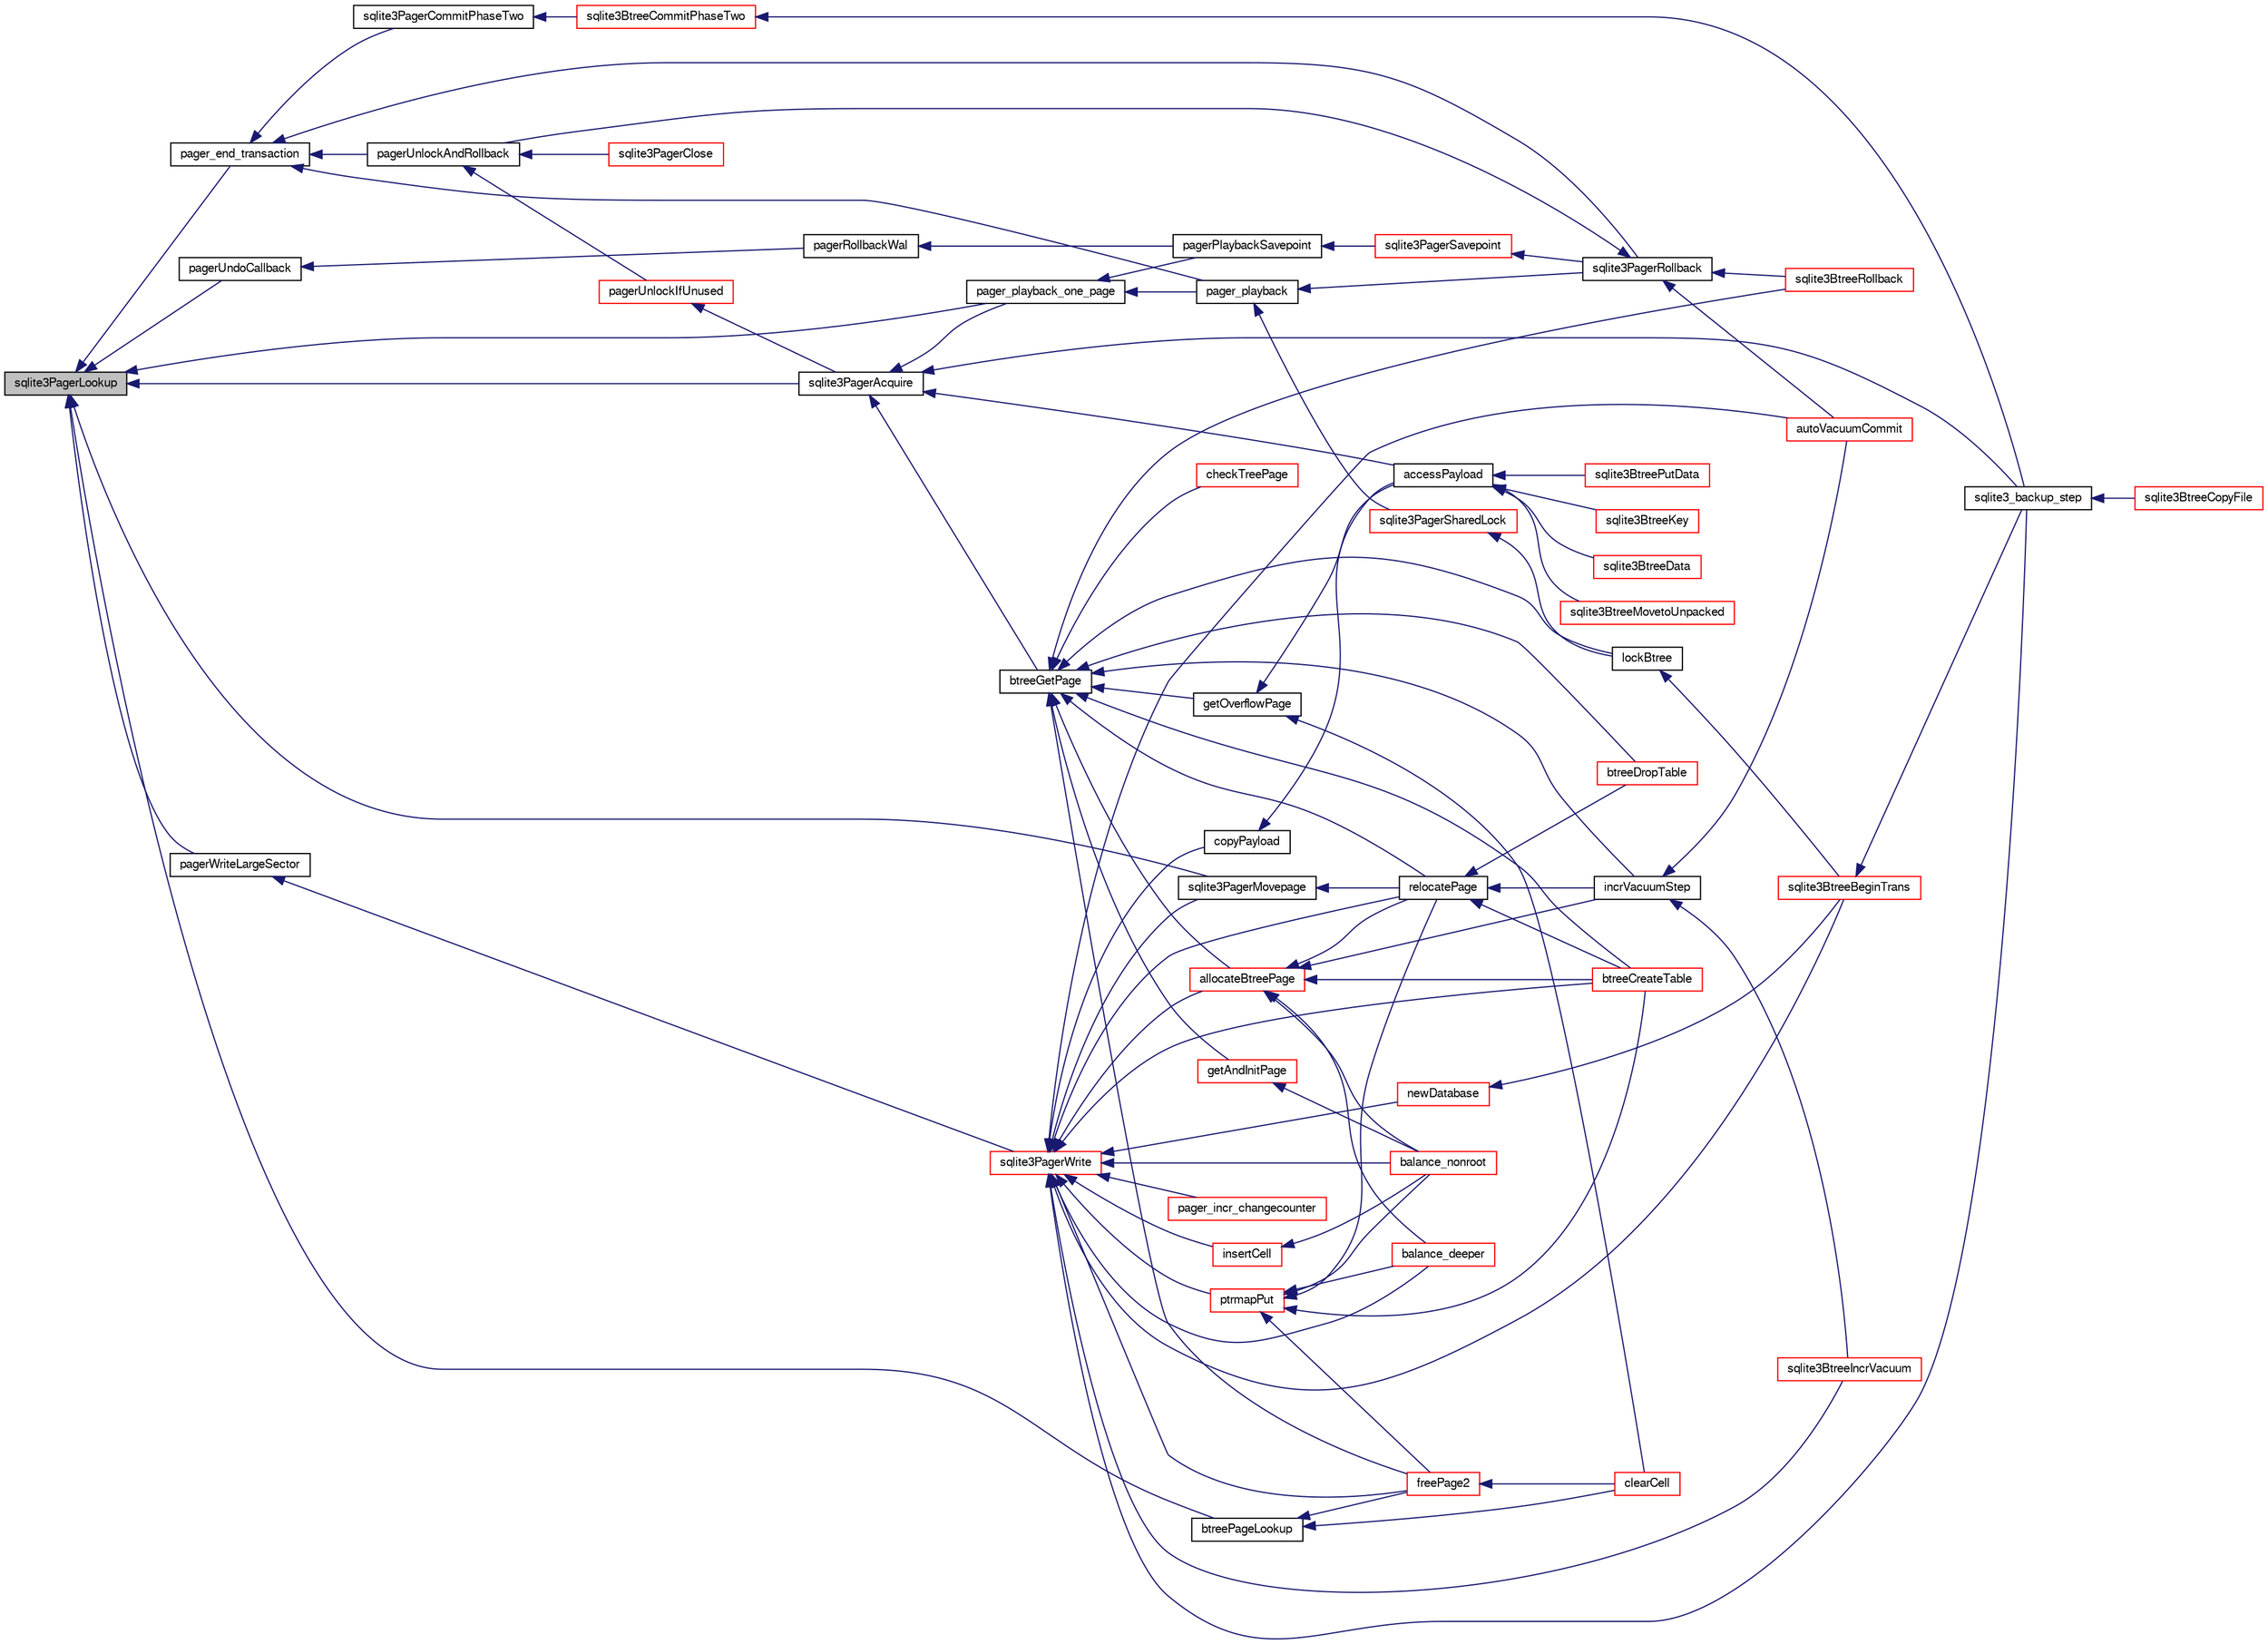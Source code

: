 digraph "sqlite3PagerLookup"
{
  edge [fontname="FreeSans",fontsize="10",labelfontname="FreeSans",labelfontsize="10"];
  node [fontname="FreeSans",fontsize="10",shape=record];
  rankdir="LR";
  Node630697 [label="sqlite3PagerLookup",height=0.2,width=0.4,color="black", fillcolor="grey75", style="filled", fontcolor="black"];
  Node630697 -> Node630698 [dir="back",color="midnightblue",fontsize="10",style="solid",fontname="FreeSans"];
  Node630698 [label="pager_end_transaction",height=0.2,width=0.4,color="black", fillcolor="white", style="filled",URL="$sqlite3_8c.html#a0814e2cfab386b1e3ba74528870339fe"];
  Node630698 -> Node630699 [dir="back",color="midnightblue",fontsize="10",style="solid",fontname="FreeSans"];
  Node630699 [label="pagerUnlockAndRollback",height=0.2,width=0.4,color="black", fillcolor="white", style="filled",URL="$sqlite3_8c.html#a02d96b7bf62c3b13ba905d168914518c"];
  Node630699 -> Node630700 [dir="back",color="midnightblue",fontsize="10",style="solid",fontname="FreeSans"];
  Node630700 [label="sqlite3PagerClose",height=0.2,width=0.4,color="red", fillcolor="white", style="filled",URL="$sqlite3_8c.html#af94b1f96b60689fd09422cce2c85f53f"];
  Node630699 -> Node630973 [dir="back",color="midnightblue",fontsize="10",style="solid",fontname="FreeSans"];
  Node630973 [label="pagerUnlockIfUnused",height=0.2,width=0.4,color="red", fillcolor="white", style="filled",URL="$sqlite3_8c.html#abf547f4276efb6f10262f7fde1e4d065"];
  Node630973 -> Node630974 [dir="back",color="midnightblue",fontsize="10",style="solid",fontname="FreeSans"];
  Node630974 [label="sqlite3PagerAcquire",height=0.2,width=0.4,color="black", fillcolor="white", style="filled",URL="$sqlite3_8c.html#a22a53daafd2bd778cda390312651f994"];
  Node630974 -> Node630975 [dir="back",color="midnightblue",fontsize="10",style="solid",fontname="FreeSans"];
  Node630975 [label="pager_playback_one_page",height=0.2,width=0.4,color="black", fillcolor="white", style="filled",URL="$sqlite3_8c.html#adfca1dee9939482792fe2b4ed982d00e"];
  Node630975 -> Node630976 [dir="back",color="midnightblue",fontsize="10",style="solid",fontname="FreeSans"];
  Node630976 [label="pager_playback",height=0.2,width=0.4,color="black", fillcolor="white", style="filled",URL="$sqlite3_8c.html#a9d9a750a9fc76eb4b668c8a16b164a65"];
  Node630976 -> Node630977 [dir="back",color="midnightblue",fontsize="10",style="solid",fontname="FreeSans"];
  Node630977 [label="sqlite3PagerSharedLock",height=0.2,width=0.4,color="red", fillcolor="white", style="filled",URL="$sqlite3_8c.html#a58c197b629fb6eaacf96c7add57c70df"];
  Node630977 -> Node630979 [dir="back",color="midnightblue",fontsize="10",style="solid",fontname="FreeSans"];
  Node630979 [label="lockBtree",height=0.2,width=0.4,color="black", fillcolor="white", style="filled",URL="$sqlite3_8c.html#a5b808194d3178be15705a420265cee9d"];
  Node630979 -> Node630980 [dir="back",color="midnightblue",fontsize="10",style="solid",fontname="FreeSans"];
  Node630980 [label="sqlite3BtreeBeginTrans",height=0.2,width=0.4,color="red", fillcolor="white", style="filled",URL="$sqlite3_8c.html#a52d6706df15c67c22aa7d0e290c16bf5"];
  Node630980 -> Node630915 [dir="back",color="midnightblue",fontsize="10",style="solid",fontname="FreeSans"];
  Node630915 [label="sqlite3_backup_step",height=0.2,width=0.4,color="black", fillcolor="white", style="filled",URL="$sqlite3_8h.html#a1699b75e98d082eebc465a9e64c35269"];
  Node630915 -> Node630916 [dir="back",color="midnightblue",fontsize="10",style="solid",fontname="FreeSans"];
  Node630916 [label="sqlite3BtreeCopyFile",height=0.2,width=0.4,color="red", fillcolor="white", style="filled",URL="$sqlite3_8c.html#a4d9e19a79f0d5c1dfcef0bd137ae83f9"];
  Node630976 -> Node630982 [dir="back",color="midnightblue",fontsize="10",style="solid",fontname="FreeSans"];
  Node630982 [label="sqlite3PagerRollback",height=0.2,width=0.4,color="black", fillcolor="white", style="filled",URL="$sqlite3_8c.html#afdd2ecbb97b7a716892ff6bd10c7dfd0"];
  Node630982 -> Node630699 [dir="back",color="midnightblue",fontsize="10",style="solid",fontname="FreeSans"];
  Node630982 -> Node630983 [dir="back",color="midnightblue",fontsize="10",style="solid",fontname="FreeSans"];
  Node630983 [label="autoVacuumCommit",height=0.2,width=0.4,color="red", fillcolor="white", style="filled",URL="$sqlite3_8c.html#a809d22c6311135ae3048adf41febaef0"];
  Node630982 -> Node630987 [dir="back",color="midnightblue",fontsize="10",style="solid",fontname="FreeSans"];
  Node630987 [label="sqlite3BtreeRollback",height=0.2,width=0.4,color="red", fillcolor="white", style="filled",URL="$sqlite3_8c.html#a317473acdafdd688385c8954f09de186"];
  Node630975 -> Node630988 [dir="back",color="midnightblue",fontsize="10",style="solid",fontname="FreeSans"];
  Node630988 [label="pagerPlaybackSavepoint",height=0.2,width=0.4,color="black", fillcolor="white", style="filled",URL="$sqlite3_8c.html#aedf76c3b6661c4244cc3e2c5464fd12e"];
  Node630988 -> Node630989 [dir="back",color="midnightblue",fontsize="10",style="solid",fontname="FreeSans"];
  Node630989 [label="sqlite3PagerSavepoint",height=0.2,width=0.4,color="red", fillcolor="white", style="filled",URL="$sqlite3_8c.html#a8b5f1920b6a8b564a47e243868f2c8d4"];
  Node630989 -> Node630982 [dir="back",color="midnightblue",fontsize="10",style="solid",fontname="FreeSans"];
  Node630974 -> Node630992 [dir="back",color="midnightblue",fontsize="10",style="solid",fontname="FreeSans"];
  Node630992 [label="btreeGetPage",height=0.2,width=0.4,color="black", fillcolor="white", style="filled",URL="$sqlite3_8c.html#ac59679e30ceb0190614fbd19a7feb6de"];
  Node630992 -> Node630993 [dir="back",color="midnightblue",fontsize="10",style="solid",fontname="FreeSans"];
  Node630993 [label="getAndInitPage",height=0.2,width=0.4,color="red", fillcolor="white", style="filled",URL="$sqlite3_8c.html#ae85122d12808231a8d58459440a405ab"];
  Node630993 -> Node631015 [dir="back",color="midnightblue",fontsize="10",style="solid",fontname="FreeSans"];
  Node631015 [label="balance_nonroot",height=0.2,width=0.4,color="red", fillcolor="white", style="filled",URL="$sqlite3_8c.html#a513ba5c0beb3462a4b60064469f1539d"];
  Node630992 -> Node630979 [dir="back",color="midnightblue",fontsize="10",style="solid",fontname="FreeSans"];
  Node630992 -> Node631022 [dir="back",color="midnightblue",fontsize="10",style="solid",fontname="FreeSans"];
  Node631022 [label="relocatePage",height=0.2,width=0.4,color="black", fillcolor="white", style="filled",URL="$sqlite3_8c.html#af8fb5934ff87b02845c89350c57fd2bc"];
  Node631022 -> Node631023 [dir="back",color="midnightblue",fontsize="10",style="solid",fontname="FreeSans"];
  Node631023 [label="incrVacuumStep",height=0.2,width=0.4,color="black", fillcolor="white", style="filled",URL="$sqlite3_8c.html#a68a85130a567f1700dc0907ec9227892"];
  Node631023 -> Node631024 [dir="back",color="midnightblue",fontsize="10",style="solid",fontname="FreeSans"];
  Node631024 [label="sqlite3BtreeIncrVacuum",height=0.2,width=0.4,color="red", fillcolor="white", style="filled",URL="$sqlite3_8c.html#a0b4c98acfd785fc6d5dc5c3237030318"];
  Node631023 -> Node630983 [dir="back",color="midnightblue",fontsize="10",style="solid",fontname="FreeSans"];
  Node631022 -> Node631025 [dir="back",color="midnightblue",fontsize="10",style="solid",fontname="FreeSans"];
  Node631025 [label="btreeCreateTable",height=0.2,width=0.4,color="red", fillcolor="white", style="filled",URL="$sqlite3_8c.html#a48e09eaac366a6b585edd02553872954"];
  Node631022 -> Node631020 [dir="back",color="midnightblue",fontsize="10",style="solid",fontname="FreeSans"];
  Node631020 [label="btreeDropTable",height=0.2,width=0.4,color="red", fillcolor="white", style="filled",URL="$sqlite3_8c.html#abba4061ea34842db278e91f537d2c2ff"];
  Node630992 -> Node631023 [dir="back",color="midnightblue",fontsize="10",style="solid",fontname="FreeSans"];
  Node630992 -> Node630987 [dir="back",color="midnightblue",fontsize="10",style="solid",fontname="FreeSans"];
  Node630992 -> Node631027 [dir="back",color="midnightblue",fontsize="10",style="solid",fontname="FreeSans"];
  Node631027 [label="getOverflowPage",height=0.2,width=0.4,color="black", fillcolor="white", style="filled",URL="$sqlite3_8c.html#af907f898e049d621e2c9dc1ed1d63cf4"];
  Node631027 -> Node631028 [dir="back",color="midnightblue",fontsize="10",style="solid",fontname="FreeSans"];
  Node631028 [label="accessPayload",height=0.2,width=0.4,color="black", fillcolor="white", style="filled",URL="$sqlite3_8c.html#acf70e6d3cb6afd54d677b3dffb6959d2"];
  Node631028 -> Node631029 [dir="back",color="midnightblue",fontsize="10",style="solid",fontname="FreeSans"];
  Node631029 [label="sqlite3BtreeKey",height=0.2,width=0.4,color="red", fillcolor="white", style="filled",URL="$sqlite3_8c.html#ac2d5b22a7aae9c57b8a4ef7be643c1cd"];
  Node631028 -> Node631037 [dir="back",color="midnightblue",fontsize="10",style="solid",fontname="FreeSans"];
  Node631037 [label="sqlite3BtreeData",height=0.2,width=0.4,color="red", fillcolor="white", style="filled",URL="$sqlite3_8c.html#a1790f0a3e62aea4361ab60996272a78c"];
  Node631028 -> Node630998 [dir="back",color="midnightblue",fontsize="10",style="solid",fontname="FreeSans"];
  Node630998 [label="sqlite3BtreeMovetoUnpacked",height=0.2,width=0.4,color="red", fillcolor="white", style="filled",URL="$sqlite3_8c.html#a6d0b5aed55d5e85a0a6bfcae169fe579"];
  Node631028 -> Node631033 [dir="back",color="midnightblue",fontsize="10",style="solid",fontname="FreeSans"];
  Node631033 [label="sqlite3BtreePutData",height=0.2,width=0.4,color="red", fillcolor="white", style="filled",URL="$sqlite3_8c.html#a3de4f8662e8ea70d283bd57db1152a4c"];
  Node631027 -> Node631038 [dir="back",color="midnightblue",fontsize="10",style="solid",fontname="FreeSans"];
  Node631038 [label="clearCell",height=0.2,width=0.4,color="red", fillcolor="white", style="filled",URL="$sqlite3_8c.html#acde9692b1b53b7e35fa3ee62c01a0341"];
  Node630992 -> Node631039 [dir="back",color="midnightblue",fontsize="10",style="solid",fontname="FreeSans"];
  Node631039 [label="allocateBtreePage",height=0.2,width=0.4,color="red", fillcolor="white", style="filled",URL="$sqlite3_8c.html#ae84ce1103eabfe9455a6a59e6cec4a33"];
  Node631039 -> Node631022 [dir="back",color="midnightblue",fontsize="10",style="solid",fontname="FreeSans"];
  Node631039 -> Node631023 [dir="back",color="midnightblue",fontsize="10",style="solid",fontname="FreeSans"];
  Node631039 -> Node631015 [dir="back",color="midnightblue",fontsize="10",style="solid",fontname="FreeSans"];
  Node631039 -> Node631042 [dir="back",color="midnightblue",fontsize="10",style="solid",fontname="FreeSans"];
  Node631042 [label="balance_deeper",height=0.2,width=0.4,color="red", fillcolor="white", style="filled",URL="$sqlite3_8c.html#af8eafba12a6ebc987cf6ae89f4cce1a8"];
  Node631039 -> Node631025 [dir="back",color="midnightblue",fontsize="10",style="solid",fontname="FreeSans"];
  Node630992 -> Node631043 [dir="back",color="midnightblue",fontsize="10",style="solid",fontname="FreeSans"];
  Node631043 [label="freePage2",height=0.2,width=0.4,color="red", fillcolor="white", style="filled",URL="$sqlite3_8c.html#a625a2c2bdaf95cdb3a7cb945201f7efb"];
  Node631043 -> Node631038 [dir="back",color="midnightblue",fontsize="10",style="solid",fontname="FreeSans"];
  Node630992 -> Node631025 [dir="back",color="midnightblue",fontsize="10",style="solid",fontname="FreeSans"];
  Node630992 -> Node631020 [dir="back",color="midnightblue",fontsize="10",style="solid",fontname="FreeSans"];
  Node630992 -> Node631045 [dir="back",color="midnightblue",fontsize="10",style="solid",fontname="FreeSans"];
  Node631045 [label="checkTreePage",height=0.2,width=0.4,color="red", fillcolor="white", style="filled",URL="$sqlite3_8c.html#a0bdac89d12e5ac328d260ae8259777b2"];
  Node630974 -> Node631028 [dir="back",color="midnightblue",fontsize="10",style="solid",fontname="FreeSans"];
  Node630974 -> Node630915 [dir="back",color="midnightblue",fontsize="10",style="solid",fontname="FreeSans"];
  Node630698 -> Node630976 [dir="back",color="midnightblue",fontsize="10",style="solid",fontname="FreeSans"];
  Node630698 -> Node631083 [dir="back",color="midnightblue",fontsize="10",style="solid",fontname="FreeSans"];
  Node631083 [label="sqlite3PagerCommitPhaseTwo",height=0.2,width=0.4,color="black", fillcolor="white", style="filled",URL="$sqlite3_8c.html#a18af1df44bbc3ae598f0559f6fc5861e"];
  Node631083 -> Node631077 [dir="back",color="midnightblue",fontsize="10",style="solid",fontname="FreeSans"];
  Node631077 [label="sqlite3BtreeCommitPhaseTwo",height=0.2,width=0.4,color="red", fillcolor="white", style="filled",URL="$sqlite3_8c.html#a84764f43cb4ca50bcac1fc674e8d6dd9"];
  Node631077 -> Node630915 [dir="back",color="midnightblue",fontsize="10",style="solid",fontname="FreeSans"];
  Node630698 -> Node630982 [dir="back",color="midnightblue",fontsize="10",style="solid",fontname="FreeSans"];
  Node630697 -> Node630975 [dir="back",color="midnightblue",fontsize="10",style="solid",fontname="FreeSans"];
  Node630697 -> Node631048 [dir="back",color="midnightblue",fontsize="10",style="solid",fontname="FreeSans"];
  Node631048 [label="pagerUndoCallback",height=0.2,width=0.4,color="black", fillcolor="white", style="filled",URL="$sqlite3_8c.html#aca578b7eaed97dbbc2219eb67e1de24f"];
  Node631048 -> Node631049 [dir="back",color="midnightblue",fontsize="10",style="solid",fontname="FreeSans"];
  Node631049 [label="pagerRollbackWal",height=0.2,width=0.4,color="black", fillcolor="white", style="filled",URL="$sqlite3_8c.html#a80911cae8e3a137646b54d4e3e52147b"];
  Node631049 -> Node630988 [dir="back",color="midnightblue",fontsize="10",style="solid",fontname="FreeSans"];
  Node630697 -> Node630974 [dir="back",color="midnightblue",fontsize="10",style="solid",fontname="FreeSans"];
  Node630697 -> Node631067 [dir="back",color="midnightblue",fontsize="10",style="solid",fontname="FreeSans"];
  Node631067 [label="pagerWriteLargeSector",height=0.2,width=0.4,color="black", fillcolor="white", style="filled",URL="$sqlite3_8c.html#a06334f0cc1c2dc95ffe29c2359928b92"];
  Node631067 -> Node631068 [dir="back",color="midnightblue",fontsize="10",style="solid",fontname="FreeSans"];
  Node631068 [label="sqlite3PagerWrite",height=0.2,width=0.4,color="red", fillcolor="white", style="filled",URL="$sqlite3_8c.html#ad4b8aee028ee99575b0748b299e04ed0"];
  Node631068 -> Node631051 [dir="back",color="midnightblue",fontsize="10",style="solid",fontname="FreeSans"];
  Node631051 [label="pager_incr_changecounter",height=0.2,width=0.4,color="red", fillcolor="white", style="filled",URL="$sqlite3_8c.html#add9f57a131d488bb6fc49dedc5a4df81"];
  Node631068 -> Node631069 [dir="back",color="midnightblue",fontsize="10",style="solid",fontname="FreeSans"];
  Node631069 [label="sqlite3PagerMovepage",height=0.2,width=0.4,color="black", fillcolor="white", style="filled",URL="$sqlite3_8c.html#a8cdedc7a185709301f12c4d7b305aa1e"];
  Node631069 -> Node631022 [dir="back",color="midnightblue",fontsize="10",style="solid",fontname="FreeSans"];
  Node631068 -> Node631053 [dir="back",color="midnightblue",fontsize="10",style="solid",fontname="FreeSans"];
  Node631053 [label="ptrmapPut",height=0.2,width=0.4,color="red", fillcolor="white", style="filled",URL="$sqlite3_8c.html#ac16fbe55892f29324ac5d09957374ed0"];
  Node631053 -> Node631022 [dir="back",color="midnightblue",fontsize="10",style="solid",fontname="FreeSans"];
  Node631053 -> Node631043 [dir="back",color="midnightblue",fontsize="10",style="solid",fontname="FreeSans"];
  Node631053 -> Node631015 [dir="back",color="midnightblue",fontsize="10",style="solid",fontname="FreeSans"];
  Node631053 -> Node631042 [dir="back",color="midnightblue",fontsize="10",style="solid",fontname="FreeSans"];
  Node631053 -> Node631025 [dir="back",color="midnightblue",fontsize="10",style="solid",fontname="FreeSans"];
  Node631068 -> Node631070 [dir="back",color="midnightblue",fontsize="10",style="solid",fontname="FreeSans"];
  Node631070 [label="newDatabase",height=0.2,width=0.4,color="red", fillcolor="white", style="filled",URL="$sqlite3_8c.html#a974c792d17dab330807b588197cae229"];
  Node631070 -> Node630980 [dir="back",color="midnightblue",fontsize="10",style="solid",fontname="FreeSans"];
  Node631068 -> Node630980 [dir="back",color="midnightblue",fontsize="10",style="solid",fontname="FreeSans"];
  Node631068 -> Node631022 [dir="back",color="midnightblue",fontsize="10",style="solid",fontname="FreeSans"];
  Node631068 -> Node631024 [dir="back",color="midnightblue",fontsize="10",style="solid",fontname="FreeSans"];
  Node631068 -> Node630983 [dir="back",color="midnightblue",fontsize="10",style="solid",fontname="FreeSans"];
  Node631068 -> Node631072 [dir="back",color="midnightblue",fontsize="10",style="solid",fontname="FreeSans"];
  Node631072 [label="copyPayload",height=0.2,width=0.4,color="black", fillcolor="white", style="filled",URL="$sqlite3_8c.html#aedb2ad4326779a68bc8e012570bda430"];
  Node631072 -> Node631028 [dir="back",color="midnightblue",fontsize="10",style="solid",fontname="FreeSans"];
  Node631068 -> Node631039 [dir="back",color="midnightblue",fontsize="10",style="solid",fontname="FreeSans"];
  Node631068 -> Node631043 [dir="back",color="midnightblue",fontsize="10",style="solid",fontname="FreeSans"];
  Node631068 -> Node631057 [dir="back",color="midnightblue",fontsize="10",style="solid",fontname="FreeSans"];
  Node631057 [label="insertCell",height=0.2,width=0.4,color="red", fillcolor="white", style="filled",URL="$sqlite3_8c.html#a16d3a955fe59894c541d500ddf92d7c0"];
  Node631057 -> Node631015 [dir="back",color="midnightblue",fontsize="10",style="solid",fontname="FreeSans"];
  Node631068 -> Node631015 [dir="back",color="midnightblue",fontsize="10",style="solid",fontname="FreeSans"];
  Node631068 -> Node631042 [dir="back",color="midnightblue",fontsize="10",style="solid",fontname="FreeSans"];
  Node631068 -> Node631025 [dir="back",color="midnightblue",fontsize="10",style="solid",fontname="FreeSans"];
  Node631068 -> Node630915 [dir="back",color="midnightblue",fontsize="10",style="solid",fontname="FreeSans"];
  Node630697 -> Node631069 [dir="back",color="midnightblue",fontsize="10",style="solid",fontname="FreeSans"];
  Node630697 -> Node631084 [dir="back",color="midnightblue",fontsize="10",style="solid",fontname="FreeSans"];
  Node631084 [label="btreePageLookup",height=0.2,width=0.4,color="black", fillcolor="white", style="filled",URL="$sqlite3_8c.html#aae4e59cf09dae89f6e28511a5ac35527"];
  Node631084 -> Node631043 [dir="back",color="midnightblue",fontsize="10",style="solid",fontname="FreeSans"];
  Node631084 -> Node631038 [dir="back",color="midnightblue",fontsize="10",style="solid",fontname="FreeSans"];
}
